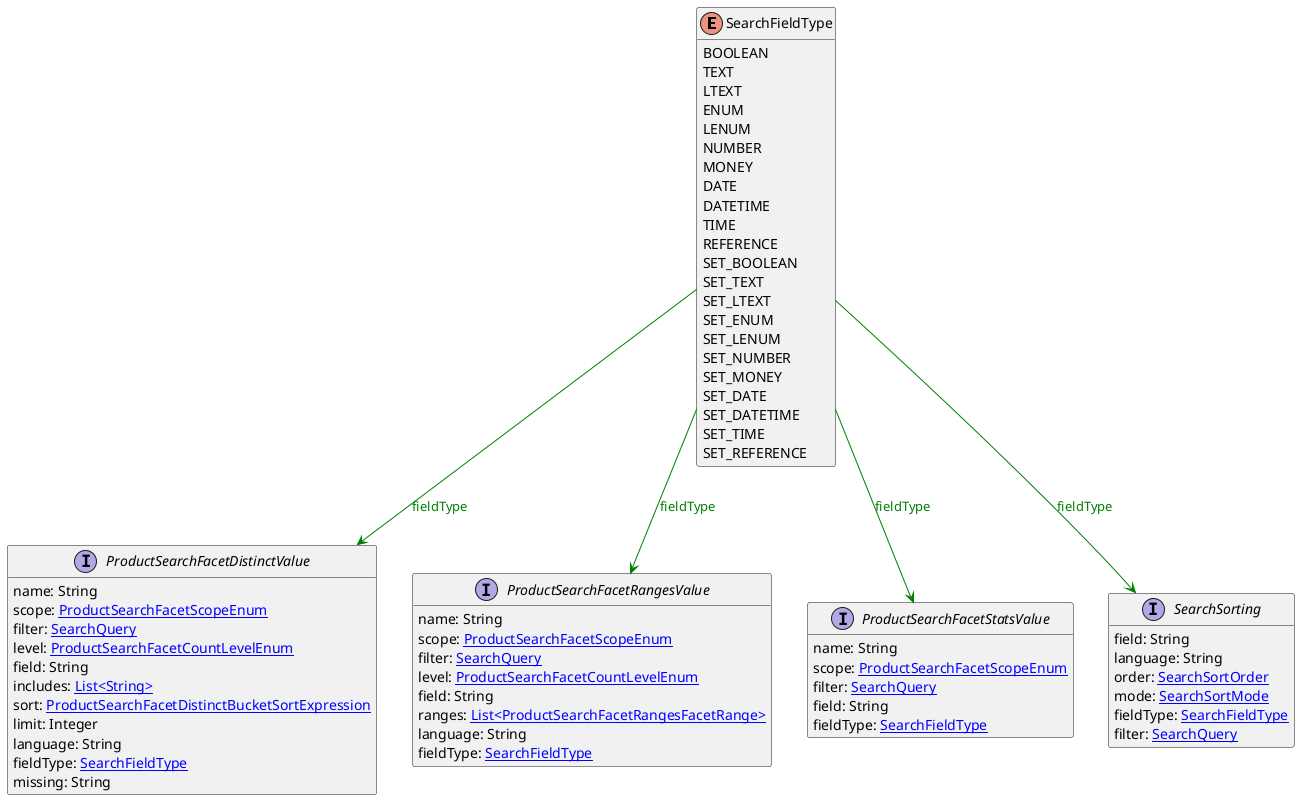 @startuml

hide methods
enum SearchFieldType {
    BOOLEAN
    TEXT
    LTEXT
    ENUM
    LENUM
    NUMBER
    MONEY
    DATE
    DATETIME
    TIME
    REFERENCE
    SET_BOOLEAN
    SET_TEXT
    SET_LTEXT
    SET_ENUM
    SET_LENUM
    SET_NUMBER
    SET_MONEY
    SET_DATE
    SET_DATETIME
    SET_TIME
    SET_REFERENCE
}
interface ProductSearchFacetDistinctValue [[ProductSearchFacetDistinctValue.svg]]  {
    name: String
    scope: [[ProductSearchFacetScopeEnum.svg ProductSearchFacetScopeEnum]]
    filter: [[SearchQuery.svg SearchQuery]]
    level: [[ProductSearchFacetCountLevelEnum.svg ProductSearchFacetCountLevelEnum]]
    field: String
    includes: [[String.svg List<String>]]
    sort: [[ProductSearchFacetDistinctBucketSortExpression.svg ProductSearchFacetDistinctBucketSortExpression]]
    limit: Integer
    language: String
    fieldType: [[SearchFieldType.svg SearchFieldType]]
    missing: String
}
interface ProductSearchFacetRangesValue [[ProductSearchFacetRangesValue.svg]]  {
    name: String
    scope: [[ProductSearchFacetScopeEnum.svg ProductSearchFacetScopeEnum]]
    filter: [[SearchQuery.svg SearchQuery]]
    level: [[ProductSearchFacetCountLevelEnum.svg ProductSearchFacetCountLevelEnum]]
    field: String
    ranges: [[ProductSearchFacetRangesFacetRange.svg List<ProductSearchFacetRangesFacetRange>]]
    language: String
    fieldType: [[SearchFieldType.svg SearchFieldType]]
}
interface ProductSearchFacetStatsValue [[ProductSearchFacetStatsValue.svg]]  {
    name: String
    scope: [[ProductSearchFacetScopeEnum.svg ProductSearchFacetScopeEnum]]
    filter: [[SearchQuery.svg SearchQuery]]
    field: String
    fieldType: [[SearchFieldType.svg SearchFieldType]]
}
interface SearchSorting [[SearchSorting.svg]]  {
    field: String
    language: String
    order: [[SearchSortOrder.svg SearchSortOrder]]
    mode: [[SearchSortMode.svg SearchSortMode]]
    fieldType: [[SearchFieldType.svg SearchFieldType]]
    filter: [[SearchQuery.svg SearchQuery]]
}
SearchFieldType --> ProductSearchFacetDistinctValue #green;text:green : "fieldType"
SearchFieldType --> ProductSearchFacetRangesValue #green;text:green : "fieldType"
SearchFieldType --> ProductSearchFacetStatsValue #green;text:green : "fieldType"
SearchFieldType --> SearchSorting #green;text:green : "fieldType"
@enduml
